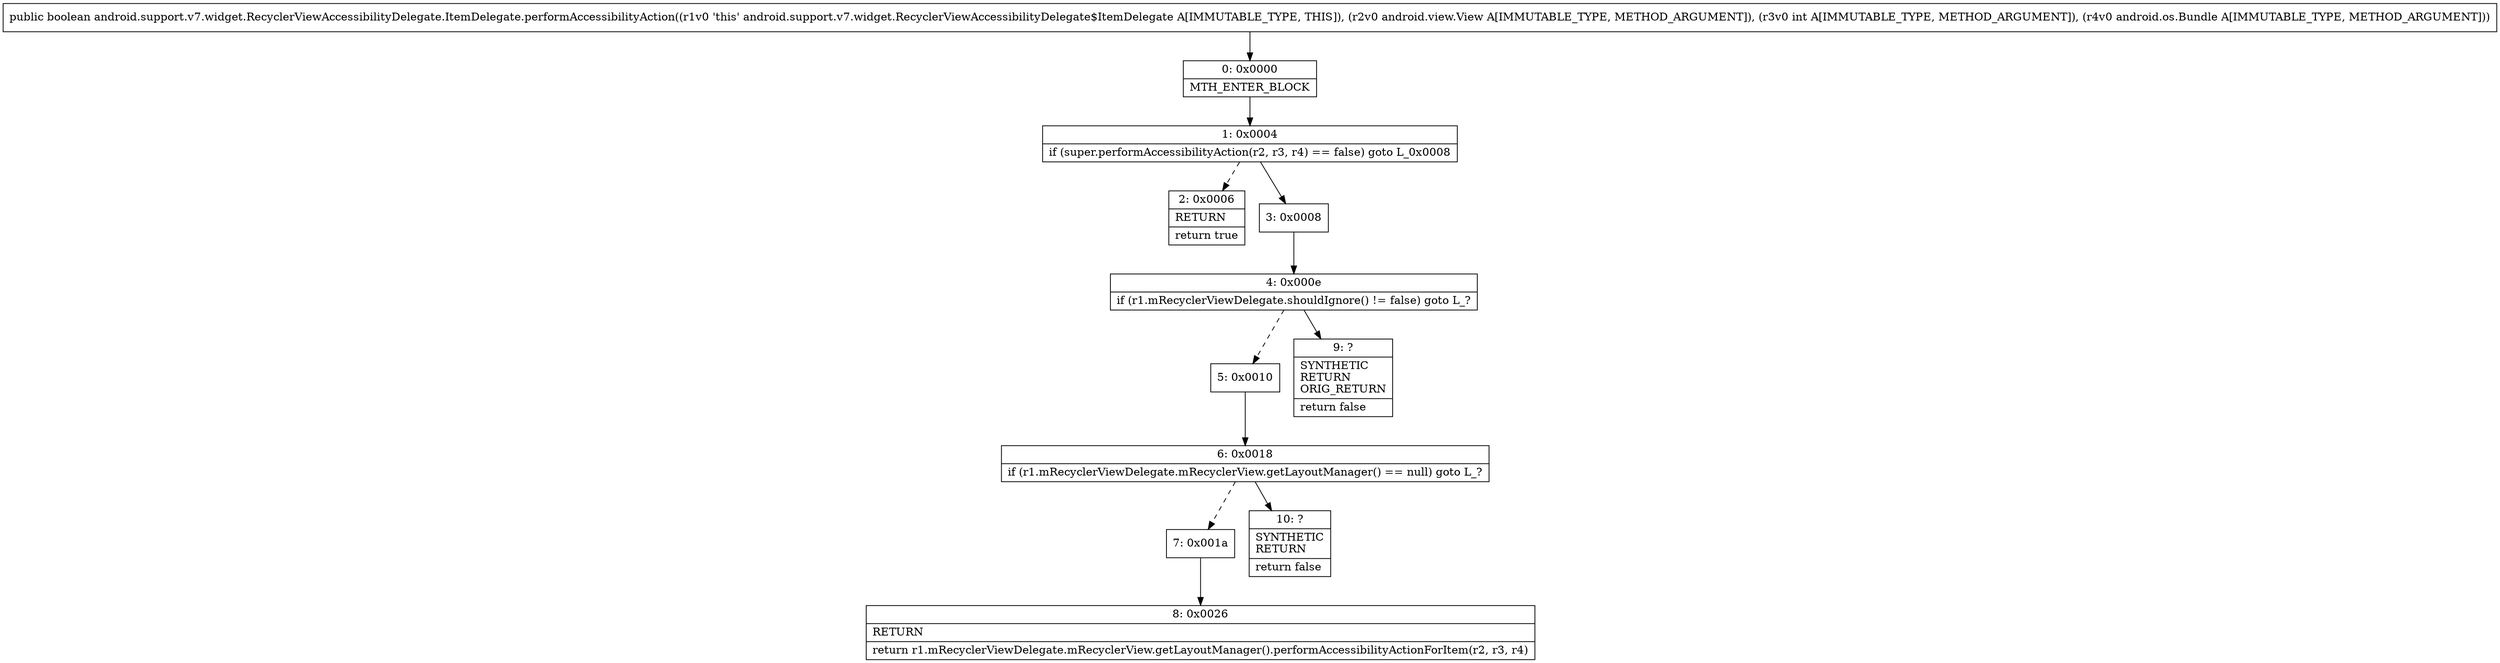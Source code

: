 digraph "CFG forandroid.support.v7.widget.RecyclerViewAccessibilityDelegate.ItemDelegate.performAccessibilityAction(Landroid\/view\/View;ILandroid\/os\/Bundle;)Z" {
Node_0 [shape=record,label="{0\:\ 0x0000|MTH_ENTER_BLOCK\l}"];
Node_1 [shape=record,label="{1\:\ 0x0004|if (super.performAccessibilityAction(r2, r3, r4) == false) goto L_0x0008\l}"];
Node_2 [shape=record,label="{2\:\ 0x0006|RETURN\l|return true\l}"];
Node_3 [shape=record,label="{3\:\ 0x0008}"];
Node_4 [shape=record,label="{4\:\ 0x000e|if (r1.mRecyclerViewDelegate.shouldIgnore() != false) goto L_?\l}"];
Node_5 [shape=record,label="{5\:\ 0x0010}"];
Node_6 [shape=record,label="{6\:\ 0x0018|if (r1.mRecyclerViewDelegate.mRecyclerView.getLayoutManager() == null) goto L_?\l}"];
Node_7 [shape=record,label="{7\:\ 0x001a}"];
Node_8 [shape=record,label="{8\:\ 0x0026|RETURN\l|return r1.mRecyclerViewDelegate.mRecyclerView.getLayoutManager().performAccessibilityActionForItem(r2, r3, r4)\l}"];
Node_9 [shape=record,label="{9\:\ ?|SYNTHETIC\lRETURN\lORIG_RETURN\l|return false\l}"];
Node_10 [shape=record,label="{10\:\ ?|SYNTHETIC\lRETURN\l|return false\l}"];
MethodNode[shape=record,label="{public boolean android.support.v7.widget.RecyclerViewAccessibilityDelegate.ItemDelegate.performAccessibilityAction((r1v0 'this' android.support.v7.widget.RecyclerViewAccessibilityDelegate$ItemDelegate A[IMMUTABLE_TYPE, THIS]), (r2v0 android.view.View A[IMMUTABLE_TYPE, METHOD_ARGUMENT]), (r3v0 int A[IMMUTABLE_TYPE, METHOD_ARGUMENT]), (r4v0 android.os.Bundle A[IMMUTABLE_TYPE, METHOD_ARGUMENT])) }"];
MethodNode -> Node_0;
Node_0 -> Node_1;
Node_1 -> Node_2[style=dashed];
Node_1 -> Node_3;
Node_3 -> Node_4;
Node_4 -> Node_5[style=dashed];
Node_4 -> Node_9;
Node_5 -> Node_6;
Node_6 -> Node_7[style=dashed];
Node_6 -> Node_10;
Node_7 -> Node_8;
}

